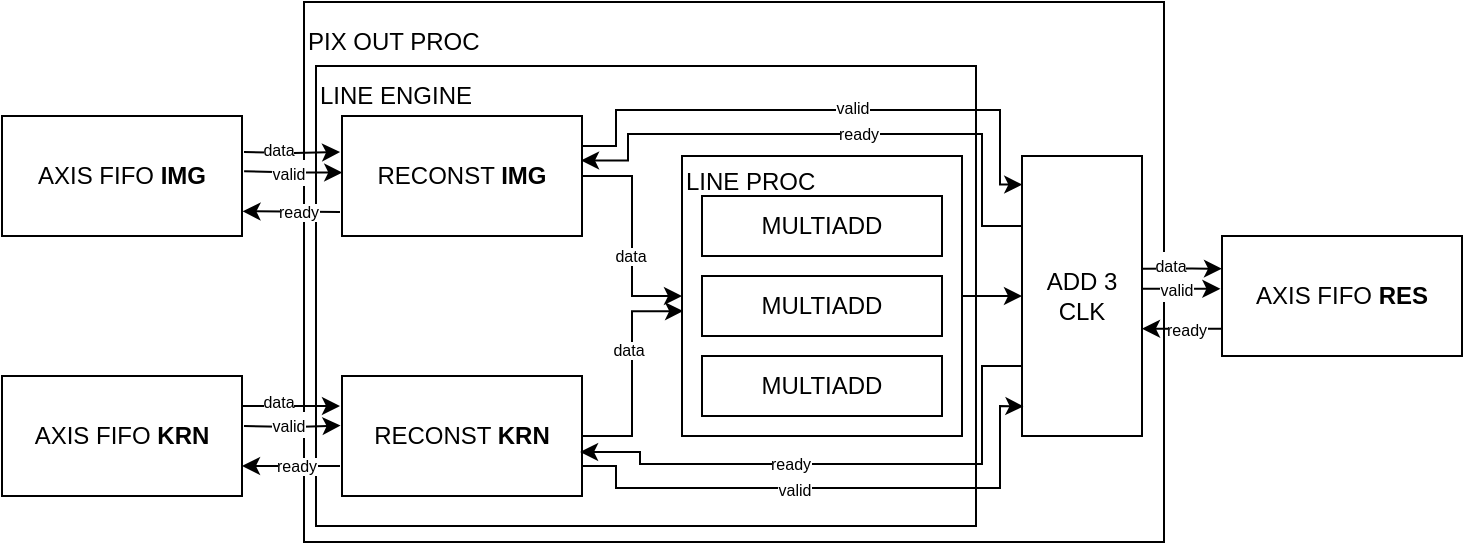 <mxfile version="19.0.3" type="device"><diagram id="bQ5XRm5NuSDSi4fcDbPn" name="Page-1"><mxGraphModel dx="1422" dy="865" grid="0" gridSize="3" guides="1" tooltips="1" connect="1" arrows="1" fold="1" page="0" pageScale="1" pageWidth="827" pageHeight="1169" math="0" shadow="0"><root><mxCell id="0"/><mxCell id="1" parent="0"/><mxCell id="Ly2CZfnGmNTNTzamzUXE-2" value="AXIS FIFO &lt;b&gt;IMG&lt;/b&gt;" style="rounded=0;whiteSpace=wrap;html=1;" parent="1" vertex="1"><mxGeometry x="170" y="150" width="120" height="60" as="geometry"/></mxCell><mxCell id="Ly2CZfnGmNTNTzamzUXE-4" value="AXIS FIFO &lt;b&gt;KRN&lt;/b&gt;" style="rounded=0;whiteSpace=wrap;html=1;" parent="1" vertex="1"><mxGeometry x="170" y="280" width="120" height="60" as="geometry"/></mxCell><mxCell id="Ly2CZfnGmNTNTzamzUXE-9" style="edgeStyle=orthogonalEdgeStyle;rounded=0;orthogonalLoop=1;jettySize=auto;html=1;entryX=0;entryY=0.5;entryDx=0;entryDy=0;" parent="1" source="Ly2CZfnGmNTNTzamzUXE-10" target="Ly2CZfnGmNTNTzamzUXE-17" edge="1"><mxGeometry relative="1" as="geometry"/></mxCell><mxCell id="hmEmL4bEEXEIP4QE7upk-32" value="data" style="edgeLabel;html=1;align=center;verticalAlign=middle;resizable=0;points=[];fontSize=8;" parent="Ly2CZfnGmNTNTzamzUXE-9" vertex="1" connectable="0"><mxGeometry x="0.611" relative="1" as="geometry"><mxPoint x="-5" y="-20" as="offset"/></mxGeometry></mxCell><mxCell id="hmEmL4bEEXEIP4QE7upk-33" style="edgeStyle=orthogonalEdgeStyle;rounded=0;orthogonalLoop=1;jettySize=auto;html=1;exitX=1;exitY=0.25;exitDx=0;exitDy=0;entryX=0.002;entryY=0.102;entryDx=0;entryDy=0;entryPerimeter=0;fontSize=8;" parent="1" source="Ly2CZfnGmNTNTzamzUXE-10" target="Ly2CZfnGmNTNTzamzUXE-20" edge="1"><mxGeometry relative="1" as="geometry"><Array as="points"><mxPoint x="477" y="165"/><mxPoint x="477" y="147"/><mxPoint x="669" y="147"/><mxPoint x="669" y="184"/></Array></mxGeometry></mxCell><mxCell id="hmEmL4bEEXEIP4QE7upk-35" value="valid" style="edgeLabel;html=1;align=center;verticalAlign=middle;resizable=0;points=[];fontSize=8;" parent="hmEmL4bEEXEIP4QE7upk-33" vertex="1" connectable="0"><mxGeometry x="0.107" y="1" relative="1" as="geometry"><mxPoint as="offset"/></mxGeometry></mxCell><mxCell id="Ly2CZfnGmNTNTzamzUXE-10" value="RECONST &lt;b&gt;IMG&lt;/b&gt;" style="rounded=0;whiteSpace=wrap;html=1;" parent="1" vertex="1"><mxGeometry x="340" y="150" width="120" height="60" as="geometry"/></mxCell><mxCell id="Ly2CZfnGmNTNTzamzUXE-11" style="edgeStyle=orthogonalEdgeStyle;rounded=0;orthogonalLoop=1;jettySize=auto;html=1;entryX=0.004;entryY=0.554;entryDx=0;entryDy=0;entryPerimeter=0;" parent="1" source="Ly2CZfnGmNTNTzamzUXE-12" target="Ly2CZfnGmNTNTzamzUXE-17" edge="1"><mxGeometry relative="1" as="geometry"/></mxCell><mxCell id="hmEmL4bEEXEIP4QE7upk-31" value="data" style="edgeLabel;html=1;align=center;verticalAlign=middle;resizable=0;points=[];fontSize=8;" parent="Ly2CZfnGmNTNTzamzUXE-11" vertex="1" connectable="0"><mxGeometry x="0.677" y="-1" relative="1" as="geometry"><mxPoint x="-9" y="18" as="offset"/></mxGeometry></mxCell><mxCell id="Ly2CZfnGmNTNTzamzUXE-12" value="RECONST &lt;b&gt;KRN&lt;/b&gt;" style="rounded=0;whiteSpace=wrap;html=1;" parent="1" vertex="1"><mxGeometry x="340" y="280" width="120" height="60" as="geometry"/></mxCell><mxCell id="Ly2CZfnGmNTNTzamzUXE-13" value="MULTIADD" style="rounded=0;whiteSpace=wrap;html=1;" parent="1" vertex="1"><mxGeometry x="520" y="190" width="120" height="30" as="geometry"/></mxCell><mxCell id="Ly2CZfnGmNTNTzamzUXE-14" value="MULTIADD" style="rounded=0;whiteSpace=wrap;html=1;" parent="1" vertex="1"><mxGeometry x="520" y="230" width="120" height="30" as="geometry"/></mxCell><mxCell id="Ly2CZfnGmNTNTzamzUXE-15" value="MULTIADD" style="rounded=0;whiteSpace=wrap;html=1;" parent="1" vertex="1"><mxGeometry x="520" y="270" width="120" height="30" as="geometry"/></mxCell><mxCell id="Ly2CZfnGmNTNTzamzUXE-16" value="" style="edgeStyle=orthogonalEdgeStyle;rounded=0;orthogonalLoop=1;jettySize=auto;html=1;" parent="1" source="Ly2CZfnGmNTNTzamzUXE-17" target="Ly2CZfnGmNTNTzamzUXE-20" edge="1"><mxGeometry relative="1" as="geometry"/></mxCell><mxCell id="Ly2CZfnGmNTNTzamzUXE-17" value="LINE PROC&lt;br&gt;&lt;br&gt;&lt;br&gt;&lt;br&gt;&lt;br&gt;&lt;br&gt;&lt;br&gt;&lt;br&gt;&lt;br&gt;" style="rounded=0;whiteSpace=wrap;html=1;fillColor=none;align=left;" parent="1" vertex="1"><mxGeometry x="510" y="170" width="140" height="140" as="geometry"/></mxCell><mxCell id="Ly2CZfnGmNTNTzamzUXE-18" value="LINE ENGINE&lt;br&gt;&lt;br&gt;&lt;br&gt;&lt;br&gt;&lt;br&gt;&lt;br&gt;&lt;br&gt;&lt;br&gt;&lt;br&gt;&lt;br&gt;&lt;br&gt;&lt;br&gt;&lt;br&gt;&lt;br&gt;&lt;br&gt;" style="rounded=0;whiteSpace=wrap;html=1;fillColor=none;align=left;" parent="1" vertex="1"><mxGeometry x="327" y="125" width="330" height="230" as="geometry"/></mxCell><mxCell id="hmEmL4bEEXEIP4QE7upk-34" style="edgeStyle=orthogonalEdgeStyle;rounded=0;orthogonalLoop=1;jettySize=auto;html=1;exitX=0;exitY=0.25;exitDx=0;exitDy=0;entryX=0.996;entryY=0.371;entryDx=0;entryDy=0;entryPerimeter=0;fontSize=8;" parent="1" source="Ly2CZfnGmNTNTzamzUXE-20" target="Ly2CZfnGmNTNTzamzUXE-10" edge="1"><mxGeometry relative="1" as="geometry"><Array as="points"><mxPoint x="660" y="205"/><mxPoint x="660" y="159"/><mxPoint x="483" y="159"/><mxPoint x="483" y="172"/></Array></mxGeometry></mxCell><mxCell id="hmEmL4bEEXEIP4QE7upk-36" value="ready" style="edgeLabel;html=1;align=center;verticalAlign=middle;resizable=0;points=[];fontSize=8;" parent="hmEmL4bEEXEIP4QE7upk-34" vertex="1" connectable="0"><mxGeometry x="-0.084" relative="1" as="geometry"><mxPoint as="offset"/></mxGeometry></mxCell><mxCell id="hmEmL4bEEXEIP4QE7upk-40" style="edgeStyle=orthogonalEdgeStyle;rounded=0;orthogonalLoop=1;jettySize=auto;html=1;exitX=0;exitY=0.75;exitDx=0;exitDy=0;entryX=0.992;entryY=0.633;entryDx=0;entryDy=0;entryPerimeter=0;fontSize=8;" parent="1" source="Ly2CZfnGmNTNTzamzUXE-20" target="Ly2CZfnGmNTNTzamzUXE-12" edge="1"><mxGeometry relative="1" as="geometry"><Array as="points"><mxPoint x="660" y="275"/><mxPoint x="660" y="324"/><mxPoint x="489" y="324"/><mxPoint x="489" y="318"/></Array></mxGeometry></mxCell><mxCell id="hmEmL4bEEXEIP4QE7upk-42" value="ready" style="edgeLabel;html=1;align=center;verticalAlign=middle;resizable=0;points=[];fontSize=8;" parent="hmEmL4bEEXEIP4QE7upk-40" vertex="1" connectable="0"><mxGeometry x="0.195" relative="1" as="geometry"><mxPoint as="offset"/></mxGeometry></mxCell><mxCell id="Ly2CZfnGmNTNTzamzUXE-20" value="ADD 3 CLK" style="rounded=0;whiteSpace=wrap;html=1;fillColor=none;" parent="1" vertex="1"><mxGeometry x="680" y="170" width="60" height="140" as="geometry"/></mxCell><mxCell id="Ly2CZfnGmNTNTzamzUXE-21" value="PIX OUT PROC&lt;br&gt;&lt;br&gt;&lt;br&gt;&lt;br&gt;&lt;br&gt;&lt;br&gt;&lt;br&gt;&lt;br&gt;&lt;br&gt;&lt;br&gt;&lt;br&gt;&lt;br&gt;&lt;br&gt;&lt;br&gt;&lt;br&gt;&lt;br&gt;&lt;br&gt;" style="rounded=0;whiteSpace=wrap;html=1;fillColor=none;align=left;" parent="1" vertex="1"><mxGeometry x="321" y="93" width="430" height="270" as="geometry"/></mxCell><mxCell id="Ly2CZfnGmNTNTzamzUXE-22" value="AXIS FIFO &lt;b&gt;RES&lt;/b&gt;" style="rounded=0;whiteSpace=wrap;html=1;" parent="1" vertex="1"><mxGeometry x="780" y="210" width="120" height="60" as="geometry"/></mxCell><mxCell id="hmEmL4bEEXEIP4QE7upk-19" value="" style="edgeStyle=orthogonalEdgeStyle;rounded=0;orthogonalLoop=1;jettySize=auto;html=1;entryX=-0.008;entryY=0.3;entryDx=0;entryDy=0;entryPerimeter=0;" parent="1" target="Ly2CZfnGmNTNTzamzUXE-10" edge="1"><mxGeometry relative="1" as="geometry"><mxPoint x="291" y="168" as="sourcePoint"/><mxPoint x="333" y="168" as="targetPoint"/><Array as="points"/></mxGeometry></mxCell><mxCell id="hmEmL4bEEXEIP4QE7upk-20" value="&lt;font style=&quot;font-size: 8px;&quot;&gt;data&lt;/font&gt;" style="edgeLabel;html=1;align=center;verticalAlign=middle;resizable=0;points=[];" parent="hmEmL4bEEXEIP4QE7upk-19" vertex="1" connectable="0"><mxGeometry x="-0.292" relative="1" as="geometry"><mxPoint y="-3" as="offset"/></mxGeometry></mxCell><mxCell id="hmEmL4bEEXEIP4QE7upk-21" value="" style="edgeStyle=orthogonalEdgeStyle;rounded=0;orthogonalLoop=1;jettySize=auto;html=1;exitX=1.021;exitY=0.461;exitDx=0;exitDy=0;exitPerimeter=0;entryX=0.001;entryY=0.471;entryDx=0;entryDy=0;entryPerimeter=0;" parent="1" target="Ly2CZfnGmNTNTzamzUXE-10" edge="1"><mxGeometry relative="1" as="geometry"><mxPoint x="291.05" y="177.66" as="sourcePoint"/><mxPoint x="333.15" y="178.26" as="targetPoint"/><Array as="points"/></mxGeometry></mxCell><mxCell id="hmEmL4bEEXEIP4QE7upk-22" value="&lt;font style=&quot;font-size: 8px;&quot;&gt;valid&lt;/font&gt;" style="edgeLabel;html=1;align=center;verticalAlign=middle;resizable=0;points=[];" parent="hmEmL4bEEXEIP4QE7upk-21" vertex="1" connectable="0"><mxGeometry x="0.14" y="-1" relative="1" as="geometry"><mxPoint x="-6" y="-2" as="offset"/></mxGeometry></mxCell><mxCell id="hmEmL4bEEXEIP4QE7upk-23" value="" style="endArrow=classic;html=1;rounded=0;entryX=1.005;entryY=0.794;entryDx=0;entryDy=0;entryPerimeter=0;" parent="1" edge="1"><mxGeometry width="50" height="50" relative="1" as="geometry"><mxPoint x="339" y="198" as="sourcePoint"/><mxPoint x="290.25" y="197.64" as="targetPoint"/></mxGeometry></mxCell><mxCell id="hmEmL4bEEXEIP4QE7upk-24" value="ready" style="edgeLabel;html=1;align=center;verticalAlign=middle;resizable=0;points=[];fontSize=8;" parent="hmEmL4bEEXEIP4QE7upk-23" vertex="1" connectable="0"><mxGeometry x="-0.108" relative="1" as="geometry"><mxPoint as="offset"/></mxGeometry></mxCell><mxCell id="hmEmL4bEEXEIP4QE7upk-25" value="" style="edgeStyle=orthogonalEdgeStyle;rounded=0;orthogonalLoop=1;jettySize=auto;html=1;exitX=1;exitY=0.25;exitDx=0;exitDy=0;" parent="1" edge="1"><mxGeometry relative="1" as="geometry"><mxPoint x="290" y="295" as="sourcePoint"/><mxPoint x="339" y="295" as="targetPoint"/><Array as="points"/></mxGeometry></mxCell><mxCell id="hmEmL4bEEXEIP4QE7upk-26" value="&lt;font style=&quot;font-size: 8px;&quot;&gt;data&lt;/font&gt;" style="edgeLabel;html=1;align=center;verticalAlign=middle;resizable=0;points=[];" parent="hmEmL4bEEXEIP4QE7upk-25" vertex="1" connectable="0"><mxGeometry x="-0.292" relative="1" as="geometry"><mxPoint y="-3" as="offset"/></mxGeometry></mxCell><mxCell id="hmEmL4bEEXEIP4QE7upk-27" value="" style="edgeStyle=orthogonalEdgeStyle;rounded=0;orthogonalLoop=1;jettySize=auto;html=1;entryX=-0.006;entryY=0.413;entryDx=0;entryDy=0;entryPerimeter=0;" parent="1" target="Ly2CZfnGmNTNTzamzUXE-12" edge="1"><mxGeometry relative="1" as="geometry"><mxPoint x="291" y="305" as="sourcePoint"/><mxPoint x="333.15" y="305.06" as="targetPoint"/><Array as="points"/></mxGeometry></mxCell><mxCell id="hmEmL4bEEXEIP4QE7upk-28" value="&lt;font style=&quot;font-size: 8px;&quot;&gt;valid&lt;/font&gt;" style="edgeLabel;html=1;align=center;verticalAlign=middle;resizable=0;points=[];" parent="hmEmL4bEEXEIP4QE7upk-27" vertex="1" connectable="0"><mxGeometry x="0.14" y="-1" relative="1" as="geometry"><mxPoint x="-6" y="-2" as="offset"/></mxGeometry></mxCell><mxCell id="hmEmL4bEEXEIP4QE7upk-29" value="" style="endArrow=classic;html=1;rounded=0;entryX=1;entryY=0.75;entryDx=0;entryDy=0;" parent="1" edge="1"><mxGeometry width="50" height="50" relative="1" as="geometry"><mxPoint x="339" y="325" as="sourcePoint"/><mxPoint x="290" y="325" as="targetPoint"/></mxGeometry></mxCell><mxCell id="hmEmL4bEEXEIP4QE7upk-30" value="ready" style="edgeLabel;html=1;align=center;verticalAlign=middle;resizable=0;points=[];fontSize=8;" parent="hmEmL4bEEXEIP4QE7upk-29" vertex="1" connectable="0"><mxGeometry x="-0.108" relative="1" as="geometry"><mxPoint as="offset"/></mxGeometry></mxCell><mxCell id="hmEmL4bEEXEIP4QE7upk-39" value="" style="endArrow=classic;html=1;rounded=0;fontSize=8;exitX=1;exitY=0.75;exitDx=0;exitDy=0;entryX=0.012;entryY=0.894;entryDx=0;entryDy=0;entryPerimeter=0;" parent="1" source="Ly2CZfnGmNTNTzamzUXE-12" target="Ly2CZfnGmNTNTzamzUXE-20" edge="1"><mxGeometry width="50" height="50" relative="1" as="geometry"><mxPoint x="306" y="293" as="sourcePoint"/><mxPoint x="356" y="243" as="targetPoint"/><Array as="points"><mxPoint x="477" y="325"/><mxPoint x="477" y="336"/><mxPoint x="669" y="336"/><mxPoint x="669" y="295"/></Array></mxGeometry></mxCell><mxCell id="hmEmL4bEEXEIP4QE7upk-41" value="valid" style="edgeLabel;html=1;align=center;verticalAlign=middle;resizable=0;points=[];fontSize=8;" parent="hmEmL4bEEXEIP4QE7upk-39" vertex="1" connectable="0"><mxGeometry x="-0.143" y="-1" relative="1" as="geometry"><mxPoint as="offset"/></mxGeometry></mxCell><mxCell id="hmEmL4bEEXEIP4QE7upk-49" value="" style="edgeStyle=orthogonalEdgeStyle;rounded=0;orthogonalLoop=1;jettySize=auto;html=1;" parent="1" edge="1"><mxGeometry relative="1" as="geometry"><mxPoint x="740" y="226.33" as="sourcePoint"/><mxPoint x="780" y="226.33" as="targetPoint"/><Array as="points"><mxPoint x="765" y="226.33"/><mxPoint x="765" y="226.33"/></Array></mxGeometry></mxCell><mxCell id="hmEmL4bEEXEIP4QE7upk-50" value="&lt;font style=&quot;font-size: 8px;&quot;&gt;data&lt;/font&gt;" style="edgeLabel;html=1;align=center;verticalAlign=middle;resizable=0;points=[];" parent="hmEmL4bEEXEIP4QE7upk-49" vertex="1" connectable="0"><mxGeometry x="-0.292" relative="1" as="geometry"><mxPoint y="-3" as="offset"/></mxGeometry></mxCell><mxCell id="hmEmL4bEEXEIP4QE7upk-51" value="" style="edgeStyle=orthogonalEdgeStyle;rounded=0;orthogonalLoop=1;jettySize=auto;html=1;exitX=1;exitY=0.417;exitDx=0;exitDy=0;exitPerimeter=0;entryX=-0.017;entryY=0.421;entryDx=0;entryDy=0;entryPerimeter=0;" parent="1" edge="1"><mxGeometry relative="1" as="geometry"><mxPoint x="740" y="236.35" as="sourcePoint"/><mxPoint x="779.15" y="236.59" as="targetPoint"/><Array as="points"/></mxGeometry></mxCell><mxCell id="hmEmL4bEEXEIP4QE7upk-52" value="&lt;font style=&quot;font-size: 8px;&quot;&gt;valid&lt;/font&gt;" style="edgeLabel;html=1;align=center;verticalAlign=middle;resizable=0;points=[];" parent="hmEmL4bEEXEIP4QE7upk-51" vertex="1" connectable="0"><mxGeometry x="0.14" y="-1" relative="1" as="geometry"><mxPoint x="-6" y="-2" as="offset"/></mxGeometry></mxCell><mxCell id="hmEmL4bEEXEIP4QE7upk-53" value="" style="endArrow=classic;html=1;rounded=0;exitX=0;exitY=0.75;exitDx=0;exitDy=0;entryX=1;entryY=0.75;entryDx=0;entryDy=0;" parent="1" edge="1"><mxGeometry width="50" height="50" relative="1" as="geometry"><mxPoint x="780" y="256.33" as="sourcePoint"/><mxPoint x="740" y="256.33" as="targetPoint"/></mxGeometry></mxCell><mxCell id="hmEmL4bEEXEIP4QE7upk-54" value="ready" style="edgeLabel;html=1;align=center;verticalAlign=middle;resizable=0;points=[];fontSize=8;" parent="hmEmL4bEEXEIP4QE7upk-53" vertex="1" connectable="0"><mxGeometry x="-0.108" relative="1" as="geometry"><mxPoint as="offset"/></mxGeometry></mxCell></root></mxGraphModel></diagram></mxfile>